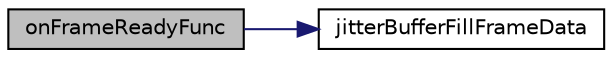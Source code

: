 digraph "onFrameReadyFunc"
{
 // LATEX_PDF_SIZE
  edge [fontname="Helvetica",fontsize="10",labelfontname="Helvetica",labelfontsize="10"];
  node [fontname="Helvetica",fontsize="10",shape=record];
  rankdir="LR";
  Node1 [label="onFrameReadyFunc",height=0.2,width=0.4,color="black", fillcolor="grey75", style="filled", fontcolor="black",tooltip=" "];
  Node1 -> Node2 [color="midnightblue",fontsize="10",style="solid",fontname="Helvetica"];
  Node2 [label="jitterBufferFillFrameData",height=0.2,width=0.4,color="black", fillcolor="white", style="filled",URL="$JitterBuffer_8c.html#ac1e874891626f3ad027c91d000c2436e",tooltip=" "];
}
